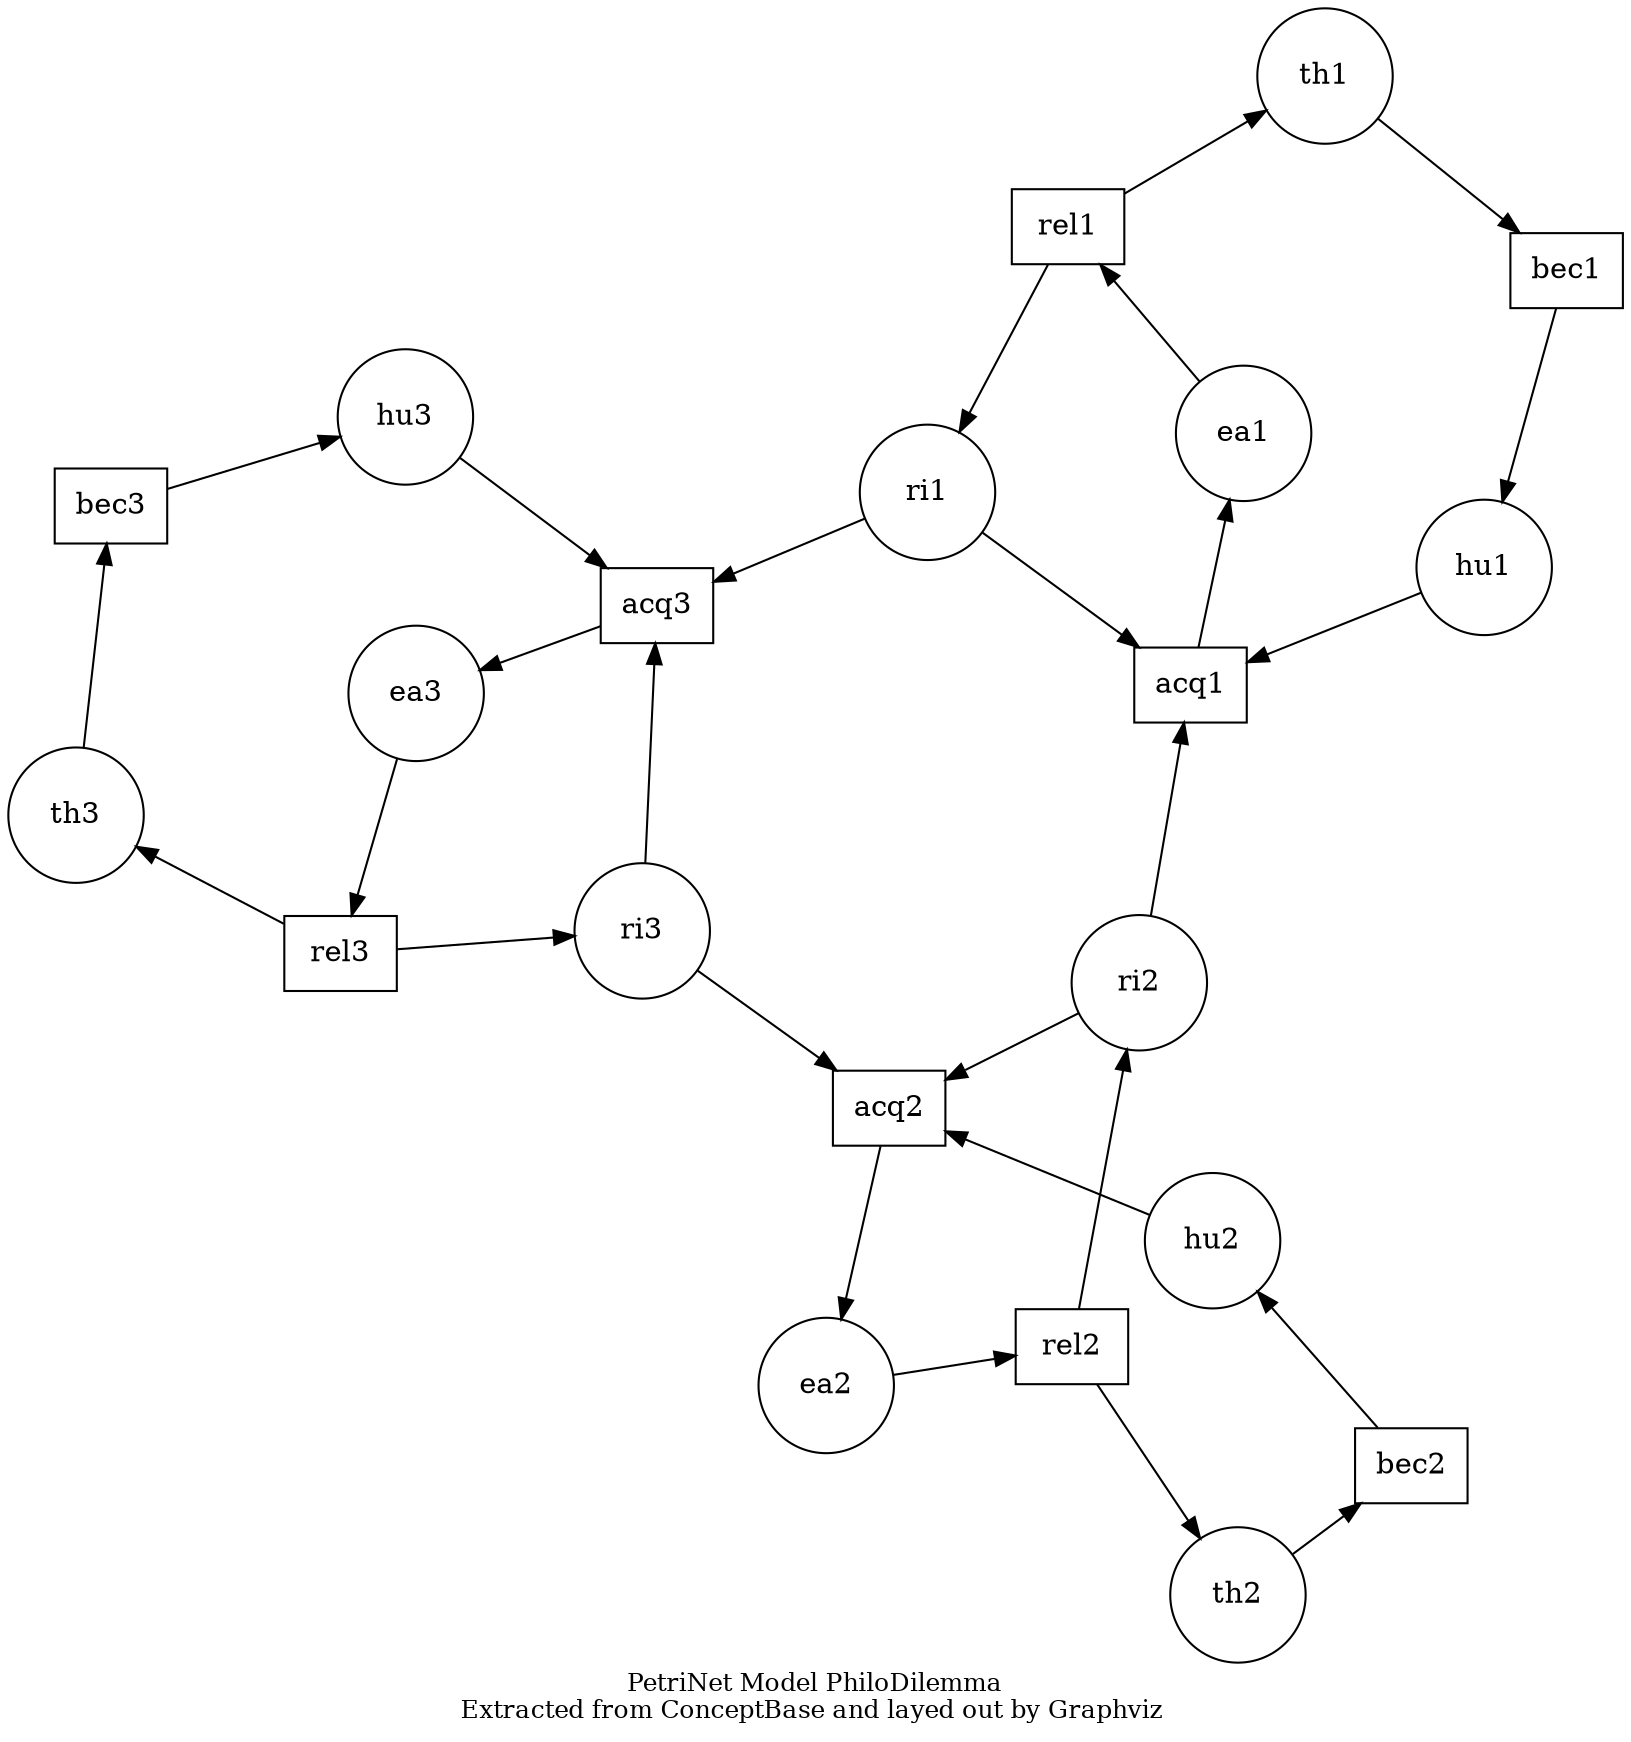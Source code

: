 /*******************************************************************************
 * Copyright (c) 2017, 2019 itemis AG and others.
 *
 * All rights reserved. This program and the accompanying materials
 * are made available under the terms of the Eclipse Public License v1.0
 * which accompanies this distribution, and is available at
 * http://www.eclipse.org/legal/epl-v10.html
 *
 * Contributors:
 *       Tamas Miklossy  (itemis AG) - Initial text (bug #521149)
 *******************************************************************************/

// Sample graph from 
// http://www.graphviz.org/content/philo
// http://www.graphviz.org/Gallery/undirected/philo.gv.txt

## "It encodes the so-called philosophers dilemma.  Neato pretty much approximates the way how humans would layout the graph." Contributed by Manfred Jeusfield.
## Command to generate the layout: "neato -Tpng thisfile > thisfile.png" 

digraph PhiloDilemma {
	graph [bb="-441.78,419.3,344.16,-417.55",
			fontsize=12,
			label="PetriNet Model PhiloDilemma\nExtracted from ConceptBase and layed out by Graphviz ",
			layout=neato,
			lheight=0.36,
			lp="-48.809,402.3",
			lwidth=3.57,
			overlap=false
		];
	node [fixedsize=true,
		label="\N",
		shape=circle,
		width=0.9
	];
	bec3 [fixedsize="",
		height=0.5,
		pos="-391.82,145.52",
		shape=box,
		width=0.75];
	hu3 [height=0.90278,
		pos="-248.49,188.55",
		width=0.90278];
	bec3 -> hu3 [pos="e,-279.68,179.19 -364.53,153.72 -343.25,160.1 -313.38,169.07 -289.27,176.31"];
	rel3 [fixedsize="",
		height=0.5,
		pos="-280.86,-72.386",
		shape=box,
		width=0.75];
	th3 [height=0.90278,
		pos="-409.28,-4.8008",
		width=0.90278];
	rel3 -> th3 [pos="e,-380.3,-20.052 -308.09,-58.053 -326.48,-48.375 -351.01,-35.468 -371.3,-24.785"];
	ri3 [height=0.90278,
		pos="-134.28,-61.648",
		width=0.90278];
	rel3 -> ri3 [pos="e,-166.73,-64.025 -253.63,-70.391 -232.12,-68.815 -201.69,-66.586 -176.95,-64.774"];
	bec2 [fixedsize="",
		height=0.5,
		pos="241.14,-317.9",
		shape=box,
		width=0.75];
	hu2 [height=0.90278,
		pos="137.62,-209.9",
		width=0.90278];
	bec2 -> hu2 [pos="e,160.35,-233.61 223.58,-299.58 208.2,-283.53 185.53,-259.88 167.33,-240.9"];
	rel2 [fixedsize="",
		height=0.5,
		pos="79.431,-268.41",
		shape=box,
		width=0.75];
	th2 [height=0.90278,
		pos="160.6,-385.05",
		width=0.90278];
	rel2 -> th2 [pos="e,141.98,-358.29 92.114,-286.63 103.87,-303.53 121.68,-329.12 136.2,-349.98"];
	ri2 [height=0.90278,
		pos="108.18,-87.89",
		width=0.90278];
	rel2 -> ri2 [pos="e,103.04,-120.19 82.346,-250.11 86.782,-222.25 95.351,-168.44 101.4,-130.45"];
	acq2 [fixedsize="",
		height=0.5,
		pos="-15.038,-148.14",
		shape=box,
		width=0.75];
	ea2 [height=0.90278,
		pos="-43.003,-283.95",
		width=0.90278];
	acq2 -> ea2 [pos="e,-36.43,-252.02 -18.751,-166.17 -22.726,-185.47 -29.167,-216.75 -34.412,-242.23"];
	acq3 [fixedsize="",
		height=0.5,
		pos="-126.35,96.552",
		shape=box,
		width=0.75];
	ea3 [height=0.90278,
		pos="-243.6,54.073",
		width=0.90278];
	acq3 -> ea3 [pos="e,-212.83,65.22 -153.54,86.7 -168.22,81.382 -186.63,74.712 -202.97,68.791"];
	bec1 [fixedsize="",
		height=0.5,
		pos="317.16,257.73",
		shape=box,
		width=0.75];
	hu1 [height=0.90278,
		pos="276.22,113.7",
		width=0.90278];
	bec1 -> hu1 [pos="e,285.17,145.2 311.97,239.49 305.98,218.39 295.91,182.98 287.98,155.09"];
	rel1 [fixedsize="",
		height=0.5,
		pos="74.448,280.23",
		shape=box,
		width=0.75];
	th1 [height=0.90278,
		pos="199.98,352.8",
		width=0.90278];
	rel1 -> th1 [pos="e,171.49,336.33 101.69,295.98 119.57,306.32 143.19,319.97 162.8,331.31"];
	ri1 [height=0.90278,
		pos="5.483,151.22",
		width=0.90278];
	rel1 -> ri1 [pos="e,21.015,180.27 64.713,262.02 54.639,243.18 38.607,213.18 25.762,189.15"];
	acq1 [fixedsize="",
		height=0.5,
		pos="133.12,57.065",
		shape=box,
		width=0.75];
	ea1 [height=0.90278,
		pos="159.37,179.45",
		width=0.90278];
	acq1 -> ea1 [pos="e,152.52,147.53 136.99,75.123 140.51,91.54 145.84,116.38 150.42,137.71"];
	hu3 -> acq3 [pos="e,-150.43,114.69 -222.29,168.82 -203.64,154.77 -178.48,135.82 -158.59,120.84"];
	th3 -> bec3 [pos="e,-393.96,127.13 -405.49,27.817 -402.4,54.413 -398.08,91.605 -395.13,117.02"];
	ri3 -> acq2 [pos="e,-40.203,-129.89 -107.82,-80.843 -90.323,-93.532 -67.246,-110.27 -48.484,-123.88"];
	ri3 -> acq3 [pos="e,-127.27,78.131 -132.64,-28.869 -131.2,-0.26528 -129.14,40.815 -127.77,68.07"];
	ea3 -> rel3 [pos="e,-275.55,-54.364 -252.81,22.814 -258.9,2.1353 -266.82,-24.734 -272.69,-44.651"];
	hu2 -> acq2 [pos="e,11.991,-159.08 107.46,-197.7 82.806,-187.73 47.854,-173.58 21.592,-162.96"];
	th2 -> bec2 [pos="e,219.38,-336.04 185.65,-364.17 193.83,-357.34 203.01,-349.69 211.5,-342.61"];
	ri2 -> acq2 [pos="e,12.265,-134.79 78.979,-102.17 61.768,-110.58 39.839,-121.31 21.49,-130.28"];
	ri2 -> acq1 [pos="e,129.96,38.697 113.71,-55.72 118.06,-30.436 124.06,4.4452 128.24,28.695"];
	ea2 -> rel2 [pos="e,52.181,-271.87 -10.515,-279.82 5.6776,-277.77 25.338,-275.27 42.143,-273.14"];
	hu1 -> acq1 [pos="e,160.52,67.91 245.87,101.69 223.66,92.901 193.42,80.931 169.84,71.601"];
	th1 -> bec1 [pos="e,294.94,275.76 225.41,332.17 243.55,317.46 268.01,297.61 287.12,282.11"];
	ri1 -> acq3 [pos="e,-98.935,107.92 -24.761,138.67 -44.055,130.67 -69.182,120.26 -89.619,111.78"];
	ri1 -> acq1 [pos="e,108.44,75.271 31.929,131.71 51.783,117.06 79.088,96.921 100.33,81.251"];
	ea1 -> rel1 [pos="e,89.868,261.93 138.38,204.36 125.7,219.41 109.55,238.58 96.654,253.88"];
}